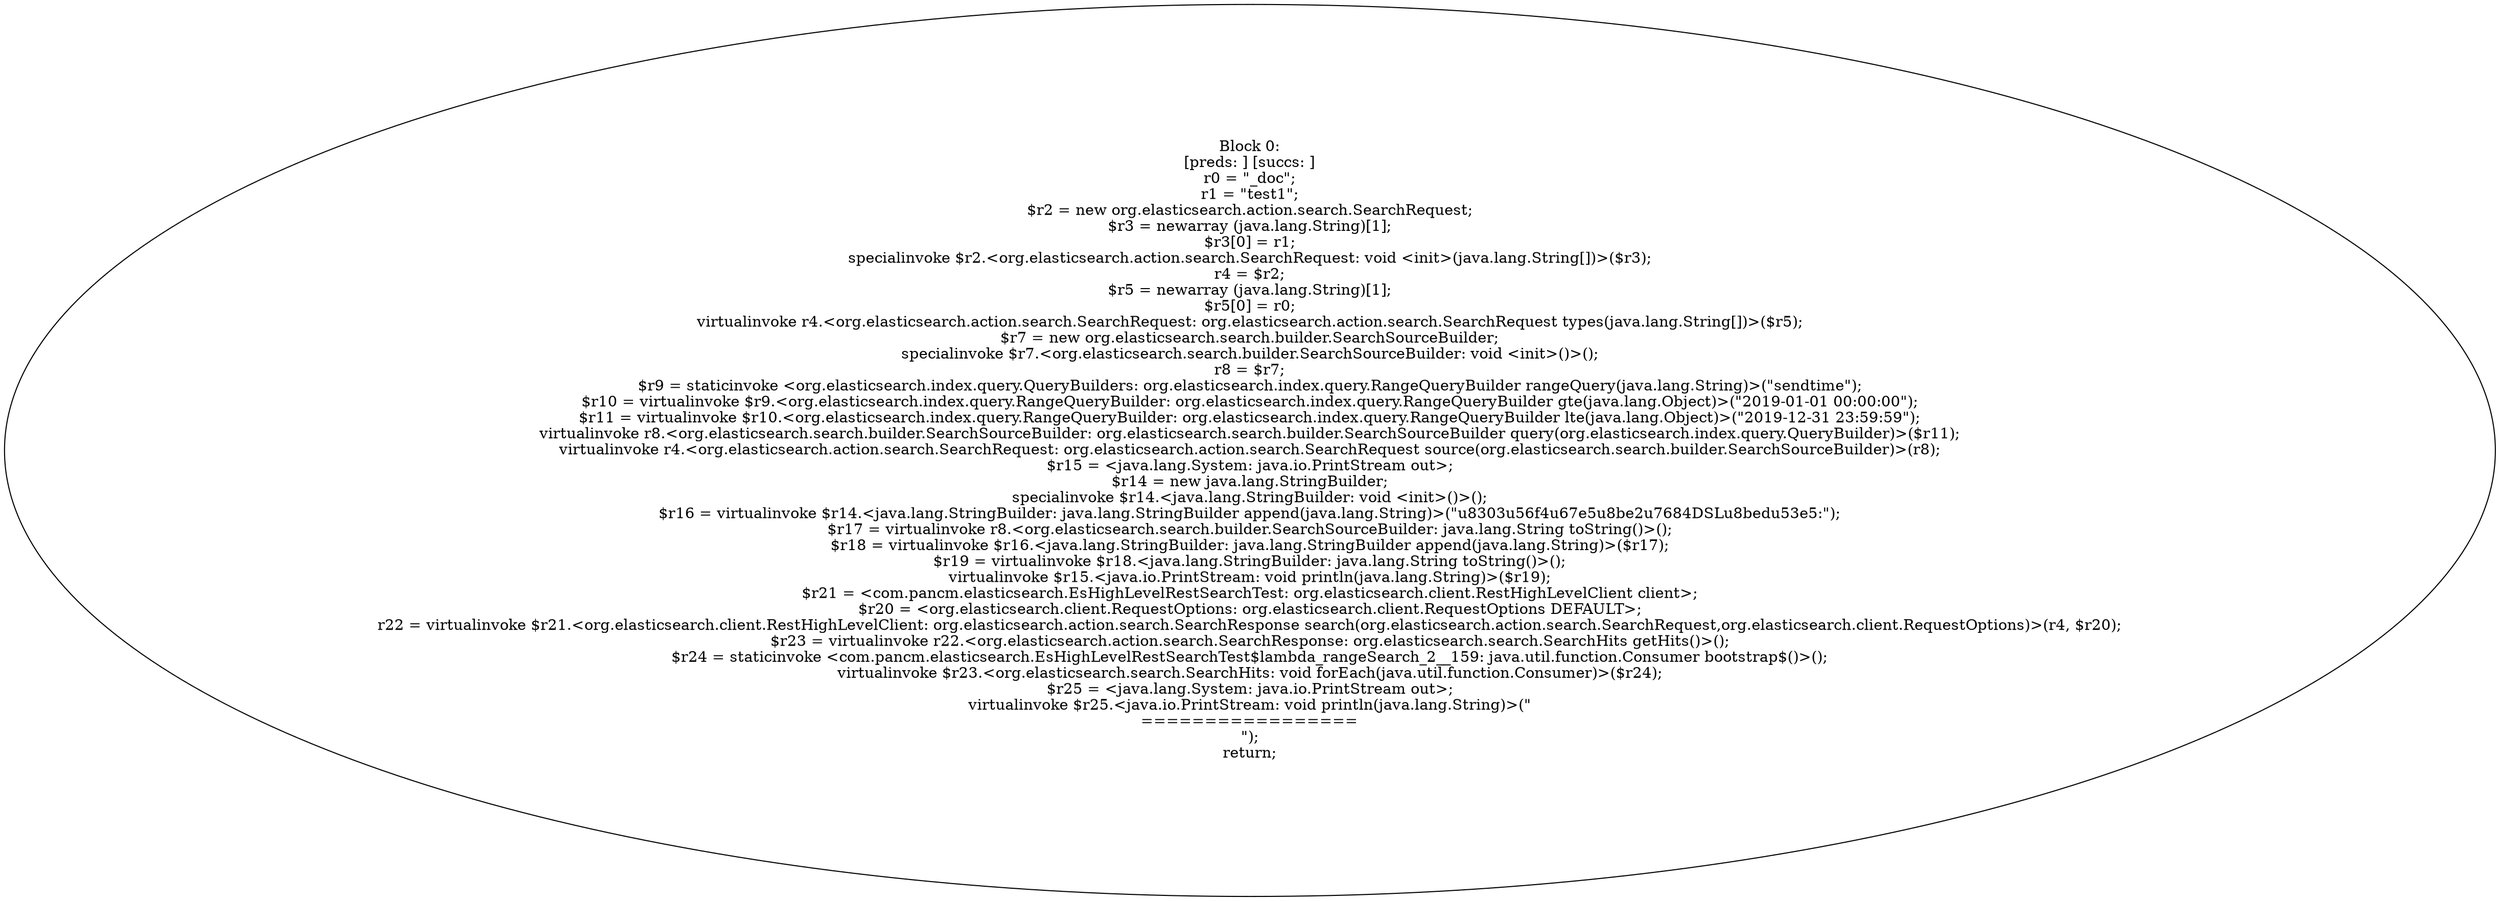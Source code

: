 digraph "unitGraph" {
    "Block 0:
[preds: ] [succs: ]
r0 = \"_doc\";
r1 = \"test1\";
$r2 = new org.elasticsearch.action.search.SearchRequest;
$r3 = newarray (java.lang.String)[1];
$r3[0] = r1;
specialinvoke $r2.<org.elasticsearch.action.search.SearchRequest: void <init>(java.lang.String[])>($r3);
r4 = $r2;
$r5 = newarray (java.lang.String)[1];
$r5[0] = r0;
virtualinvoke r4.<org.elasticsearch.action.search.SearchRequest: org.elasticsearch.action.search.SearchRequest types(java.lang.String[])>($r5);
$r7 = new org.elasticsearch.search.builder.SearchSourceBuilder;
specialinvoke $r7.<org.elasticsearch.search.builder.SearchSourceBuilder: void <init>()>();
r8 = $r7;
$r9 = staticinvoke <org.elasticsearch.index.query.QueryBuilders: org.elasticsearch.index.query.RangeQueryBuilder rangeQuery(java.lang.String)>(\"sendtime\");
$r10 = virtualinvoke $r9.<org.elasticsearch.index.query.RangeQueryBuilder: org.elasticsearch.index.query.RangeQueryBuilder gte(java.lang.Object)>(\"2019-01-01 00:00:00\");
$r11 = virtualinvoke $r10.<org.elasticsearch.index.query.RangeQueryBuilder: org.elasticsearch.index.query.RangeQueryBuilder lte(java.lang.Object)>(\"2019-12-31 23:59:59\");
virtualinvoke r8.<org.elasticsearch.search.builder.SearchSourceBuilder: org.elasticsearch.search.builder.SearchSourceBuilder query(org.elasticsearch.index.query.QueryBuilder)>($r11);
virtualinvoke r4.<org.elasticsearch.action.search.SearchRequest: org.elasticsearch.action.search.SearchRequest source(org.elasticsearch.search.builder.SearchSourceBuilder)>(r8);
$r15 = <java.lang.System: java.io.PrintStream out>;
$r14 = new java.lang.StringBuilder;
specialinvoke $r14.<java.lang.StringBuilder: void <init>()>();
$r16 = virtualinvoke $r14.<java.lang.StringBuilder: java.lang.StringBuilder append(java.lang.String)>(\"\u8303\u56f4\u67e5\u8be2\u7684DSL\u8bed\u53e5:\");
$r17 = virtualinvoke r8.<org.elasticsearch.search.builder.SearchSourceBuilder: java.lang.String toString()>();
$r18 = virtualinvoke $r16.<java.lang.StringBuilder: java.lang.StringBuilder append(java.lang.String)>($r17);
$r19 = virtualinvoke $r18.<java.lang.StringBuilder: java.lang.String toString()>();
virtualinvoke $r15.<java.io.PrintStream: void println(java.lang.String)>($r19);
$r21 = <com.pancm.elasticsearch.EsHighLevelRestSearchTest: org.elasticsearch.client.RestHighLevelClient client>;
$r20 = <org.elasticsearch.client.RequestOptions: org.elasticsearch.client.RequestOptions DEFAULT>;
r22 = virtualinvoke $r21.<org.elasticsearch.client.RestHighLevelClient: org.elasticsearch.action.search.SearchResponse search(org.elasticsearch.action.search.SearchRequest,org.elasticsearch.client.RequestOptions)>(r4, $r20);
$r23 = virtualinvoke r22.<org.elasticsearch.action.search.SearchResponse: org.elasticsearch.search.SearchHits getHits()>();
$r24 = staticinvoke <com.pancm.elasticsearch.EsHighLevelRestSearchTest$lambda_rangeSearch_2__159: java.util.function.Consumer bootstrap$()>();
virtualinvoke $r23.<org.elasticsearch.search.SearchHits: void forEach(java.util.function.Consumer)>($r24);
$r25 = <java.lang.System: java.io.PrintStream out>;
virtualinvoke $r25.<java.io.PrintStream: void println(java.lang.String)>(\"\n=================\n\");
return;
"
}
